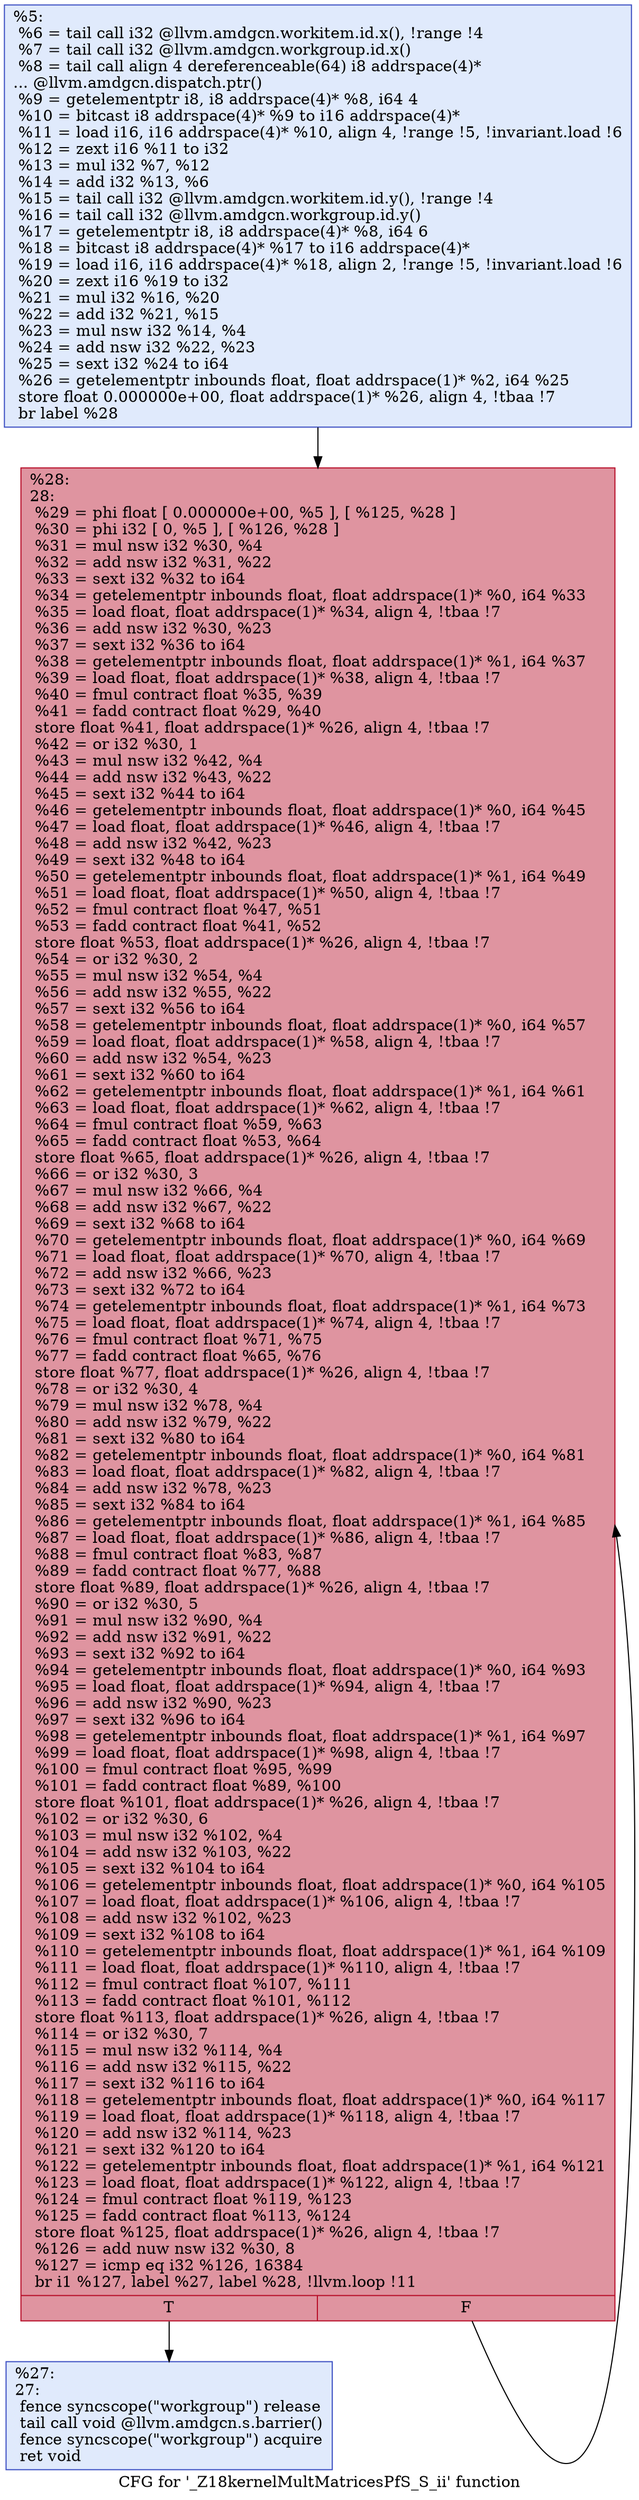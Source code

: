 digraph "CFG for '_Z18kernelMultMatricesPfS_S_ii' function" {
	label="CFG for '_Z18kernelMultMatricesPfS_S_ii' function";

	Node0x465a680 [shape=record,color="#3d50c3ff", style=filled, fillcolor="#b9d0f970",label="{%5:\l  %6 = tail call i32 @llvm.amdgcn.workitem.id.x(), !range !4\l  %7 = tail call i32 @llvm.amdgcn.workgroup.id.x()\l  %8 = tail call align 4 dereferenceable(64) i8 addrspace(4)*\l... @llvm.amdgcn.dispatch.ptr()\l  %9 = getelementptr i8, i8 addrspace(4)* %8, i64 4\l  %10 = bitcast i8 addrspace(4)* %9 to i16 addrspace(4)*\l  %11 = load i16, i16 addrspace(4)* %10, align 4, !range !5, !invariant.load !6\l  %12 = zext i16 %11 to i32\l  %13 = mul i32 %7, %12\l  %14 = add i32 %13, %6\l  %15 = tail call i32 @llvm.amdgcn.workitem.id.y(), !range !4\l  %16 = tail call i32 @llvm.amdgcn.workgroup.id.y()\l  %17 = getelementptr i8, i8 addrspace(4)* %8, i64 6\l  %18 = bitcast i8 addrspace(4)* %17 to i16 addrspace(4)*\l  %19 = load i16, i16 addrspace(4)* %18, align 2, !range !5, !invariant.load !6\l  %20 = zext i16 %19 to i32\l  %21 = mul i32 %16, %20\l  %22 = add i32 %21, %15\l  %23 = mul nsw i32 %14, %4\l  %24 = add nsw i32 %22, %23\l  %25 = sext i32 %24 to i64\l  %26 = getelementptr inbounds float, float addrspace(1)* %2, i64 %25\l  store float 0.000000e+00, float addrspace(1)* %26, align 4, !tbaa !7\l  br label %28\l}"];
	Node0x465a680 -> Node0x465ed60;
	Node0x465ee60 [shape=record,color="#3d50c3ff", style=filled, fillcolor="#b9d0f970",label="{%27:\l27:                                               \l  fence syncscope(\"workgroup\") release\l  tail call void @llvm.amdgcn.s.barrier()\l  fence syncscope(\"workgroup\") acquire\l  ret void\l}"];
	Node0x465ed60 [shape=record,color="#b70d28ff", style=filled, fillcolor="#b70d2870",label="{%28:\l28:                                               \l  %29 = phi float [ 0.000000e+00, %5 ], [ %125, %28 ]\l  %30 = phi i32 [ 0, %5 ], [ %126, %28 ]\l  %31 = mul nsw i32 %30, %4\l  %32 = add nsw i32 %31, %22\l  %33 = sext i32 %32 to i64\l  %34 = getelementptr inbounds float, float addrspace(1)* %0, i64 %33\l  %35 = load float, float addrspace(1)* %34, align 4, !tbaa !7\l  %36 = add nsw i32 %30, %23\l  %37 = sext i32 %36 to i64\l  %38 = getelementptr inbounds float, float addrspace(1)* %1, i64 %37\l  %39 = load float, float addrspace(1)* %38, align 4, !tbaa !7\l  %40 = fmul contract float %35, %39\l  %41 = fadd contract float %29, %40\l  store float %41, float addrspace(1)* %26, align 4, !tbaa !7\l  %42 = or i32 %30, 1\l  %43 = mul nsw i32 %42, %4\l  %44 = add nsw i32 %43, %22\l  %45 = sext i32 %44 to i64\l  %46 = getelementptr inbounds float, float addrspace(1)* %0, i64 %45\l  %47 = load float, float addrspace(1)* %46, align 4, !tbaa !7\l  %48 = add nsw i32 %42, %23\l  %49 = sext i32 %48 to i64\l  %50 = getelementptr inbounds float, float addrspace(1)* %1, i64 %49\l  %51 = load float, float addrspace(1)* %50, align 4, !tbaa !7\l  %52 = fmul contract float %47, %51\l  %53 = fadd contract float %41, %52\l  store float %53, float addrspace(1)* %26, align 4, !tbaa !7\l  %54 = or i32 %30, 2\l  %55 = mul nsw i32 %54, %4\l  %56 = add nsw i32 %55, %22\l  %57 = sext i32 %56 to i64\l  %58 = getelementptr inbounds float, float addrspace(1)* %0, i64 %57\l  %59 = load float, float addrspace(1)* %58, align 4, !tbaa !7\l  %60 = add nsw i32 %54, %23\l  %61 = sext i32 %60 to i64\l  %62 = getelementptr inbounds float, float addrspace(1)* %1, i64 %61\l  %63 = load float, float addrspace(1)* %62, align 4, !tbaa !7\l  %64 = fmul contract float %59, %63\l  %65 = fadd contract float %53, %64\l  store float %65, float addrspace(1)* %26, align 4, !tbaa !7\l  %66 = or i32 %30, 3\l  %67 = mul nsw i32 %66, %4\l  %68 = add nsw i32 %67, %22\l  %69 = sext i32 %68 to i64\l  %70 = getelementptr inbounds float, float addrspace(1)* %0, i64 %69\l  %71 = load float, float addrspace(1)* %70, align 4, !tbaa !7\l  %72 = add nsw i32 %66, %23\l  %73 = sext i32 %72 to i64\l  %74 = getelementptr inbounds float, float addrspace(1)* %1, i64 %73\l  %75 = load float, float addrspace(1)* %74, align 4, !tbaa !7\l  %76 = fmul contract float %71, %75\l  %77 = fadd contract float %65, %76\l  store float %77, float addrspace(1)* %26, align 4, !tbaa !7\l  %78 = or i32 %30, 4\l  %79 = mul nsw i32 %78, %4\l  %80 = add nsw i32 %79, %22\l  %81 = sext i32 %80 to i64\l  %82 = getelementptr inbounds float, float addrspace(1)* %0, i64 %81\l  %83 = load float, float addrspace(1)* %82, align 4, !tbaa !7\l  %84 = add nsw i32 %78, %23\l  %85 = sext i32 %84 to i64\l  %86 = getelementptr inbounds float, float addrspace(1)* %1, i64 %85\l  %87 = load float, float addrspace(1)* %86, align 4, !tbaa !7\l  %88 = fmul contract float %83, %87\l  %89 = fadd contract float %77, %88\l  store float %89, float addrspace(1)* %26, align 4, !tbaa !7\l  %90 = or i32 %30, 5\l  %91 = mul nsw i32 %90, %4\l  %92 = add nsw i32 %91, %22\l  %93 = sext i32 %92 to i64\l  %94 = getelementptr inbounds float, float addrspace(1)* %0, i64 %93\l  %95 = load float, float addrspace(1)* %94, align 4, !tbaa !7\l  %96 = add nsw i32 %90, %23\l  %97 = sext i32 %96 to i64\l  %98 = getelementptr inbounds float, float addrspace(1)* %1, i64 %97\l  %99 = load float, float addrspace(1)* %98, align 4, !tbaa !7\l  %100 = fmul contract float %95, %99\l  %101 = fadd contract float %89, %100\l  store float %101, float addrspace(1)* %26, align 4, !tbaa !7\l  %102 = or i32 %30, 6\l  %103 = mul nsw i32 %102, %4\l  %104 = add nsw i32 %103, %22\l  %105 = sext i32 %104 to i64\l  %106 = getelementptr inbounds float, float addrspace(1)* %0, i64 %105\l  %107 = load float, float addrspace(1)* %106, align 4, !tbaa !7\l  %108 = add nsw i32 %102, %23\l  %109 = sext i32 %108 to i64\l  %110 = getelementptr inbounds float, float addrspace(1)* %1, i64 %109\l  %111 = load float, float addrspace(1)* %110, align 4, !tbaa !7\l  %112 = fmul contract float %107, %111\l  %113 = fadd contract float %101, %112\l  store float %113, float addrspace(1)* %26, align 4, !tbaa !7\l  %114 = or i32 %30, 7\l  %115 = mul nsw i32 %114, %4\l  %116 = add nsw i32 %115, %22\l  %117 = sext i32 %116 to i64\l  %118 = getelementptr inbounds float, float addrspace(1)* %0, i64 %117\l  %119 = load float, float addrspace(1)* %118, align 4, !tbaa !7\l  %120 = add nsw i32 %114, %23\l  %121 = sext i32 %120 to i64\l  %122 = getelementptr inbounds float, float addrspace(1)* %1, i64 %121\l  %123 = load float, float addrspace(1)* %122, align 4, !tbaa !7\l  %124 = fmul contract float %119, %123\l  %125 = fadd contract float %113, %124\l  store float %125, float addrspace(1)* %26, align 4, !tbaa !7\l  %126 = add nuw nsw i32 %30, 8\l  %127 = icmp eq i32 %126, 16384\l  br i1 %127, label %27, label %28, !llvm.loop !11\l|{<s0>T|<s1>F}}"];
	Node0x465ed60:s0 -> Node0x465ee60;
	Node0x465ed60:s1 -> Node0x465ed60;
}
